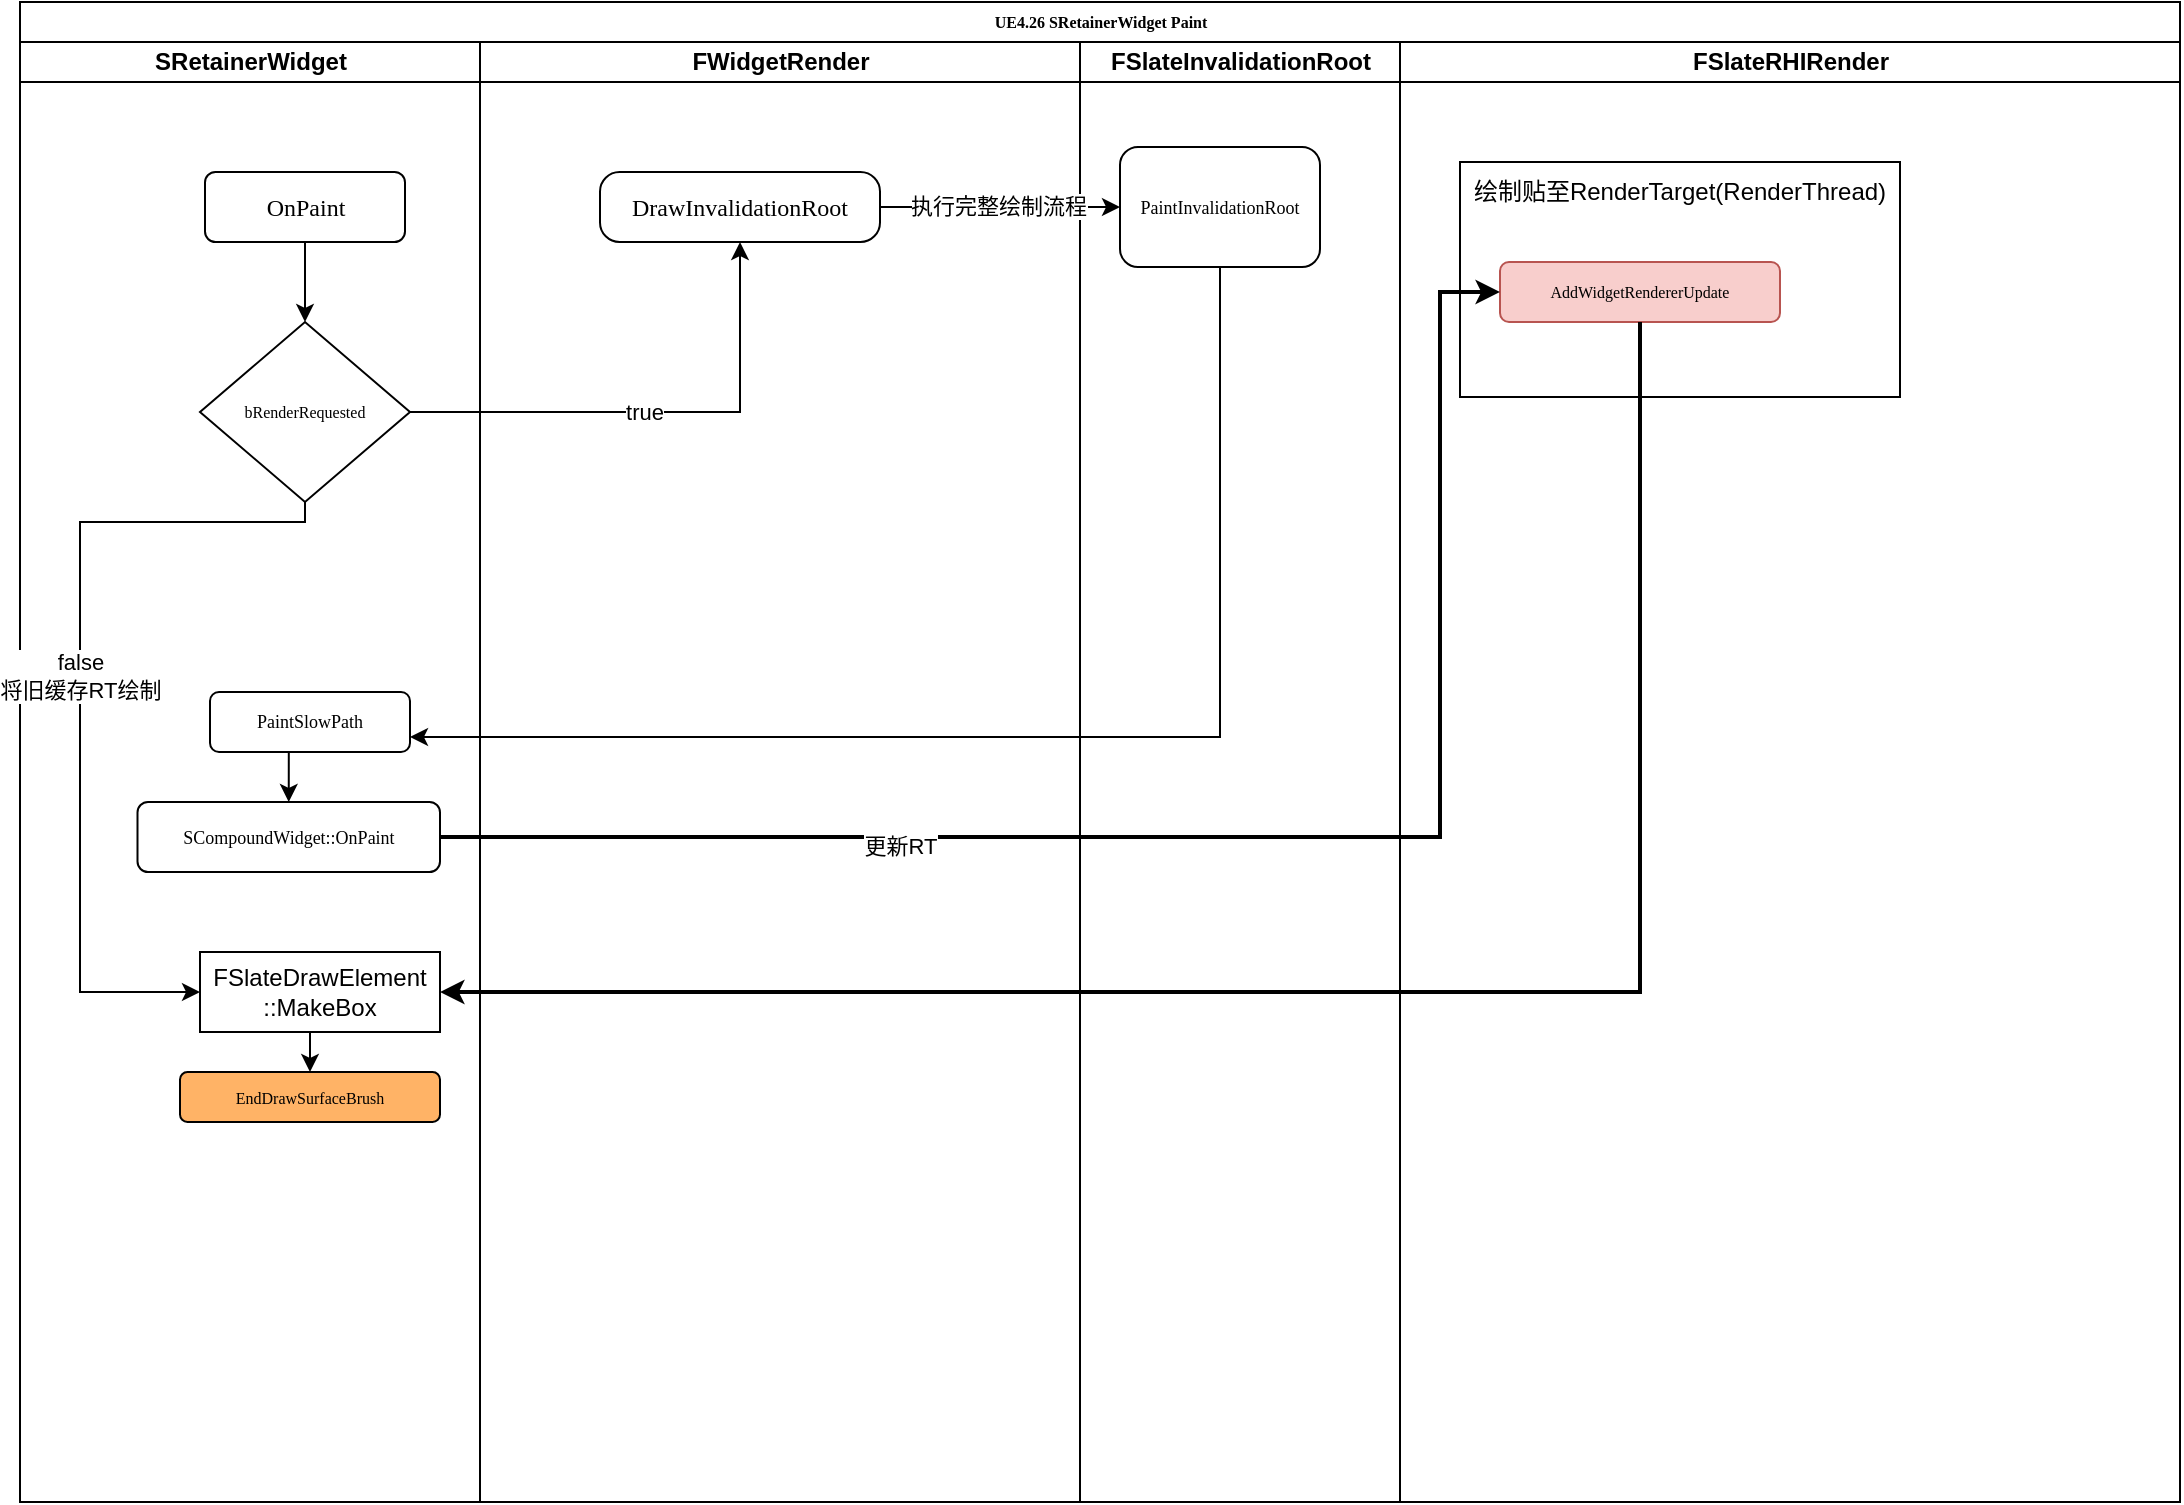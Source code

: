 <mxfile version="26.0.6">
  <diagram name="Page-1" id="74e2e168-ea6b-b213-b513-2b3c1d86103e">
    <mxGraphModel dx="1434" dy="866" grid="1" gridSize="10" guides="1" tooltips="1" connect="1" arrows="1" fold="1" page="1" pageScale="1" pageWidth="1100" pageHeight="850" background="none" math="0" shadow="0">
      <root>
        <mxCell id="0" />
        <mxCell id="1" parent="0" />
        <mxCell id="77e6c97f196da883-1" value="UE4.26 SRetainerWidget Paint" style="swimlane;html=1;childLayout=stackLayout;startSize=20;rounded=0;shadow=0;labelBackgroundColor=none;strokeWidth=1;fontFamily=Verdana;fontSize=8;align=center;" parent="1" vertex="1">
          <mxGeometry x="30" y="70" width="1080" height="750" as="geometry" />
        </mxCell>
        <mxCell id="77e6c97f196da883-2" value="SRetainerWidget" style="swimlane;html=1;startSize=20;" parent="77e6c97f196da883-1" vertex="1">
          <mxGeometry y="20" width="230" height="730" as="geometry" />
        </mxCell>
        <mxCell id="1aP6Pm_1GpO8_lUHxNCs-5" value="" style="edgeStyle=orthogonalEdgeStyle;rounded=0;orthogonalLoop=1;jettySize=auto;html=1;" edge="1" parent="77e6c97f196da883-2" source="77e6c97f196da883-8" target="1aP6Pm_1GpO8_lUHxNCs-4">
          <mxGeometry relative="1" as="geometry" />
        </mxCell>
        <mxCell id="77e6c97f196da883-8" value="&lt;font style=&quot;font-size: 12px;&quot;&gt;OnPaint&lt;/font&gt;" style="rounded=1;whiteSpace=wrap;html=1;shadow=0;labelBackgroundColor=none;strokeWidth=1;fontFamily=Verdana;fontSize=8;align=center;" parent="77e6c97f196da883-2" vertex="1">
          <mxGeometry x="92.5" y="65" width="100" height="35" as="geometry" />
        </mxCell>
        <mxCell id="1aP6Pm_1GpO8_lUHxNCs-4" value="bRenderRequested" style="rhombus;whiteSpace=wrap;html=1;fontSize=8;fontFamily=Verdana;rounded=1;shadow=0;labelBackgroundColor=none;strokeWidth=1;arcSize=0;" vertex="1" parent="77e6c97f196da883-2">
          <mxGeometry x="90" y="140" width="105" height="90" as="geometry" />
        </mxCell>
        <mxCell id="1aP6Pm_1GpO8_lUHxNCs-60" style="edgeStyle=orthogonalEdgeStyle;rounded=0;orthogonalLoop=1;jettySize=auto;html=1;exitX=0.5;exitY=1;exitDx=0;exitDy=0;entryX=0.5;entryY=0;entryDx=0;entryDy=0;" edge="1" parent="77e6c97f196da883-2" source="1aP6Pm_1GpO8_lUHxNCs-53" target="1aP6Pm_1GpO8_lUHxNCs-55">
          <mxGeometry relative="1" as="geometry" />
        </mxCell>
        <mxCell id="1aP6Pm_1GpO8_lUHxNCs-53" value="&lt;p&gt;&lt;font style=&quot;font-size: 9px;&quot;&gt;PaintSlowPath&lt;/font&gt;&lt;/p&gt;" style="rounded=1;whiteSpace=wrap;html=1;shadow=0;labelBackgroundColor=none;strokeWidth=1;fontFamily=Verdana;fontSize=8;align=center;" vertex="1" parent="77e6c97f196da883-2">
          <mxGeometry x="95" y="325" width="100" height="30" as="geometry" />
        </mxCell>
        <mxCell id="1aP6Pm_1GpO8_lUHxNCs-55" value="&lt;font face=&quot;Verdana&quot; style=&quot;font-size: 9px;&quot;&gt;SCompoundWidget::OnPaint&lt;/font&gt;" style="rounded=1;whiteSpace=wrap;html=1;shadow=0;labelBackgroundColor=none;strokeWidth=1;fontFamily=Verdana;fontSize=8;align=center;" vertex="1" parent="77e6c97f196da883-2">
          <mxGeometry x="58.75" y="380" width="151.25" height="35" as="geometry" />
        </mxCell>
        <mxCell id="77e6c97f196da883-10" value="EndDrawSurfaceBrush" style="rounded=1;whiteSpace=wrap;html=1;shadow=0;labelBackgroundColor=none;strokeWidth=1;fontFamily=Verdana;fontSize=8;align=center;fillColor=#FFB366;" parent="77e6c97f196da883-2" vertex="1">
          <mxGeometry x="80" y="515" width="130" height="25" as="geometry" />
        </mxCell>
        <mxCell id="1aP6Pm_1GpO8_lUHxNCs-49" style="edgeStyle=orthogonalEdgeStyle;rounded=0;orthogonalLoop=1;jettySize=auto;html=1;exitX=0.5;exitY=1;exitDx=0;exitDy=0;entryX=0;entryY=0.5;entryDx=0;entryDy=0;" edge="1" parent="77e6c97f196da883-2" source="1aP6Pm_1GpO8_lUHxNCs-4" target="1aP6Pm_1GpO8_lUHxNCs-73">
          <mxGeometry relative="1" as="geometry">
            <Array as="points">
              <mxPoint x="143" y="240" />
              <mxPoint x="30" y="240" />
              <mxPoint x="30" y="475" />
            </Array>
          </mxGeometry>
        </mxCell>
        <mxCell id="1aP6Pm_1GpO8_lUHxNCs-50" value="false&lt;div&gt;将旧缓存RT绘制&lt;/div&gt;" style="edgeLabel;html=1;align=center;verticalAlign=middle;resizable=0;points=[];" vertex="1" connectable="0" parent="1aP6Pm_1GpO8_lUHxNCs-49">
          <mxGeometry x="-0.045" relative="1" as="geometry">
            <mxPoint as="offset" />
          </mxGeometry>
        </mxCell>
        <mxCell id="1aP6Pm_1GpO8_lUHxNCs-74" style="edgeStyle=orthogonalEdgeStyle;rounded=0;orthogonalLoop=1;jettySize=auto;html=1;exitX=0.5;exitY=1;exitDx=0;exitDy=0;entryX=0.5;entryY=0;entryDx=0;entryDy=0;" edge="1" parent="77e6c97f196da883-2" source="1aP6Pm_1GpO8_lUHxNCs-73" target="77e6c97f196da883-10">
          <mxGeometry relative="1" as="geometry" />
        </mxCell>
        <mxCell id="1aP6Pm_1GpO8_lUHxNCs-73" value="FSlateDrawElement&lt;div&gt;::MakeBox&lt;/div&gt;" style="whiteSpace=wrap;html=1;" vertex="1" parent="77e6c97f196da883-2">
          <mxGeometry x="90" y="455" width="120" height="40" as="geometry" />
        </mxCell>
        <mxCell id="77e6c97f196da883-3" value="FWidgetRender" style="swimlane;html=1;startSize=20;" parent="77e6c97f196da883-1" vertex="1">
          <mxGeometry x="230" y="20" width="300" height="730" as="geometry" />
        </mxCell>
        <mxCell id="77e6c97f196da883-11" value="&lt;span style=&quot;font-size: 12px;&quot;&gt;DrawInvalidationRoot&lt;/span&gt;" style="rounded=1;whiteSpace=wrap;html=1;shadow=0;labelBackgroundColor=none;strokeWidth=1;fontFamily=Verdana;fontSize=8;align=center;arcSize=28;" parent="77e6c97f196da883-3" vertex="1">
          <mxGeometry x="60" y="65" width="140" height="35" as="geometry" />
        </mxCell>
        <mxCell id="77e6c97f196da883-4" value="FSlateInvalidationRoot" style="swimlane;html=1;startSize=20;" parent="77e6c97f196da883-1" vertex="1">
          <mxGeometry x="530" y="20" width="160" height="730" as="geometry" />
        </mxCell>
        <mxCell id="77e6c97f196da883-12" value="&lt;font style=&quot;font-size: 9px;&quot;&gt;PaintInvalidationRoot&lt;/font&gt;" style="rounded=1;whiteSpace=wrap;html=1;shadow=0;labelBackgroundColor=none;strokeWidth=1;fontFamily=Verdana;fontSize=8;align=center;" parent="77e6c97f196da883-4" vertex="1">
          <mxGeometry x="20" y="52.5" width="100" height="60" as="geometry" />
        </mxCell>
        <mxCell id="77e6c97f196da883-5" value="FSlateRHIRender" style="swimlane;html=1;startSize=20;" parent="77e6c97f196da883-1" vertex="1">
          <mxGeometry x="690" y="20" width="390" height="730" as="geometry">
            <mxRectangle x="480" y="20" width="40" height="730" as="alternateBounds" />
          </mxGeometry>
        </mxCell>
        <mxCell id="1aP6Pm_1GpO8_lUHxNCs-79" value="" style="whiteSpace=wrap;html=1;align=center;" vertex="1" parent="77e6c97f196da883-5">
          <mxGeometry x="30" y="60" width="220" height="117.5" as="geometry" />
        </mxCell>
        <mxCell id="1aP6Pm_1GpO8_lUHxNCs-64" value="AddWidgetRendererUpdate" style="rounded=1;whiteSpace=wrap;html=1;shadow=0;labelBackgroundColor=none;strokeWidth=1;fontFamily=Verdana;fontSize=8;align=center;fillColor=#f8cecc;strokeColor=#b85450;" vertex="1" parent="77e6c97f196da883-5">
          <mxGeometry x="50" y="110" width="140" height="30" as="geometry" />
        </mxCell>
        <mxCell id="1aP6Pm_1GpO8_lUHxNCs-80" value="绘制贴至RenderTarget(RenderThread)" style="text;html=1;align=center;verticalAlign=middle;whiteSpace=wrap;rounded=0;" vertex="1" parent="77e6c97f196da883-5">
          <mxGeometry x="10" y="60" width="260" height="30" as="geometry" />
        </mxCell>
        <mxCell id="1aP6Pm_1GpO8_lUHxNCs-51" style="edgeStyle=orthogonalEdgeStyle;rounded=0;orthogonalLoop=1;jettySize=auto;html=1;exitX=1;exitY=0.5;exitDx=0;exitDy=0;" edge="1" parent="77e6c97f196da883-1" source="1aP6Pm_1GpO8_lUHxNCs-4" target="77e6c97f196da883-11">
          <mxGeometry relative="1" as="geometry" />
        </mxCell>
        <mxCell id="1aP6Pm_1GpO8_lUHxNCs-52" value="true" style="edgeLabel;html=1;align=center;verticalAlign=middle;resizable=0;points=[];" vertex="1" connectable="0" parent="1aP6Pm_1GpO8_lUHxNCs-51">
          <mxGeometry x="-0.078" relative="1" as="geometry">
            <mxPoint x="1" as="offset" />
          </mxGeometry>
        </mxCell>
        <mxCell id="1aP6Pm_1GpO8_lUHxNCs-3" style="edgeStyle=orthogonalEdgeStyle;rounded=0;orthogonalLoop=1;jettySize=auto;html=1;exitX=1;exitY=0.5;exitDx=0;exitDy=0;entryX=0;entryY=0.5;entryDx=0;entryDy=0;" edge="1" parent="77e6c97f196da883-1" source="77e6c97f196da883-11" target="77e6c97f196da883-12">
          <mxGeometry relative="1" as="geometry" />
        </mxCell>
        <mxCell id="1aP6Pm_1GpO8_lUHxNCs-69" value="执行完整绘制流程" style="edgeLabel;html=1;align=center;verticalAlign=middle;resizable=0;points=[];" vertex="1" connectable="0" parent="1aP6Pm_1GpO8_lUHxNCs-3">
          <mxGeometry x="-0.028" y="1" relative="1" as="geometry">
            <mxPoint as="offset" />
          </mxGeometry>
        </mxCell>
        <mxCell id="1aP6Pm_1GpO8_lUHxNCs-59" style="edgeStyle=orthogonalEdgeStyle;rounded=0;orthogonalLoop=1;jettySize=auto;html=1;exitX=0.5;exitY=1;exitDx=0;exitDy=0;entryX=1;entryY=0.75;entryDx=0;entryDy=0;" edge="1" parent="77e6c97f196da883-1" source="77e6c97f196da883-12" target="1aP6Pm_1GpO8_lUHxNCs-53">
          <mxGeometry relative="1" as="geometry" />
        </mxCell>
        <mxCell id="1aP6Pm_1GpO8_lUHxNCs-70" style="edgeStyle=orthogonalEdgeStyle;rounded=0;orthogonalLoop=1;jettySize=auto;html=1;exitX=0.5;exitY=1;exitDx=0;exitDy=0;entryX=1;entryY=0.5;entryDx=0;entryDy=0;strokeWidth=2;" edge="1" parent="77e6c97f196da883-1" source="1aP6Pm_1GpO8_lUHxNCs-64" target="1aP6Pm_1GpO8_lUHxNCs-73">
          <mxGeometry relative="1" as="geometry" />
        </mxCell>
        <mxCell id="1aP6Pm_1GpO8_lUHxNCs-66" style="edgeStyle=orthogonalEdgeStyle;rounded=0;orthogonalLoop=1;jettySize=auto;html=1;exitX=1;exitY=0.5;exitDx=0;exitDy=0;entryX=0;entryY=0.5;entryDx=0;entryDy=0;fontStyle=1;strokeWidth=2;" edge="1" parent="77e6c97f196da883-1" source="1aP6Pm_1GpO8_lUHxNCs-55" target="1aP6Pm_1GpO8_lUHxNCs-64">
          <mxGeometry relative="1" as="geometry">
            <Array as="points">
              <mxPoint x="710" y="418" />
              <mxPoint x="710" y="145" />
            </Array>
          </mxGeometry>
        </mxCell>
        <mxCell id="1aP6Pm_1GpO8_lUHxNCs-67" value="更新RT" style="edgeLabel;html=1;align=center;verticalAlign=middle;resizable=0;points=[];" vertex="1" connectable="0" parent="1aP6Pm_1GpO8_lUHxNCs-66">
          <mxGeometry x="-0.426" y="-4" relative="1" as="geometry">
            <mxPoint x="-1" as="offset" />
          </mxGeometry>
        </mxCell>
      </root>
    </mxGraphModel>
  </diagram>
</mxfile>
